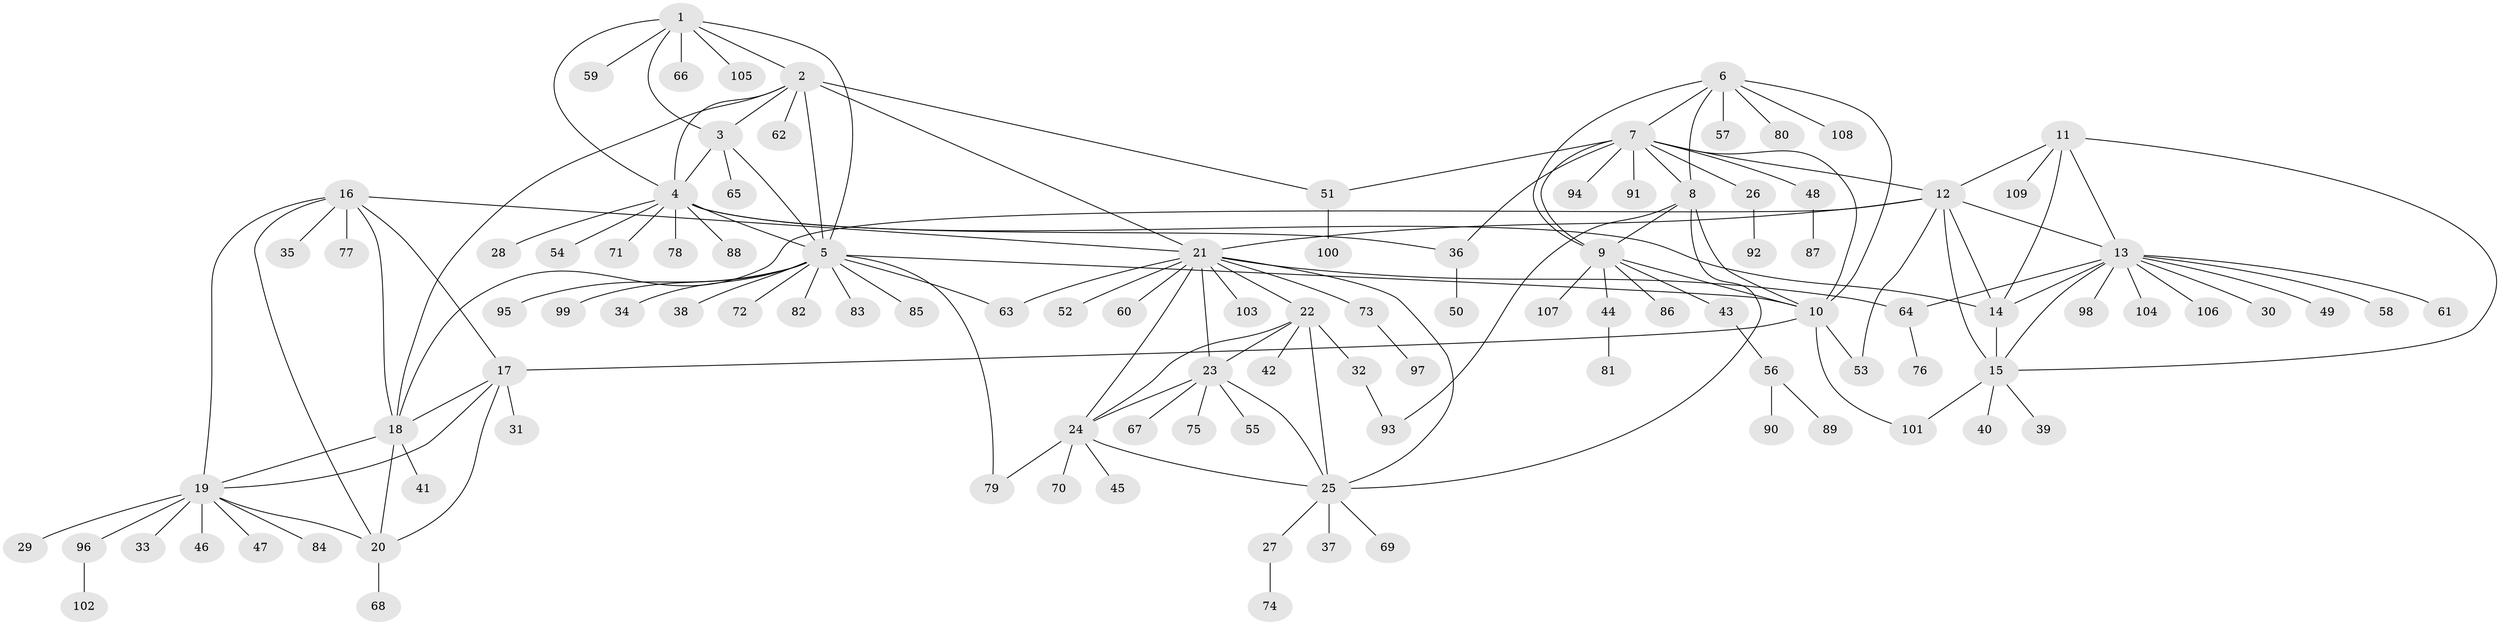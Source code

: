 // Generated by graph-tools (version 1.1) at 2025/26/03/09/25 03:26:39]
// undirected, 109 vertices, 152 edges
graph export_dot {
graph [start="1"]
  node [color=gray90,style=filled];
  1;
  2;
  3;
  4;
  5;
  6;
  7;
  8;
  9;
  10;
  11;
  12;
  13;
  14;
  15;
  16;
  17;
  18;
  19;
  20;
  21;
  22;
  23;
  24;
  25;
  26;
  27;
  28;
  29;
  30;
  31;
  32;
  33;
  34;
  35;
  36;
  37;
  38;
  39;
  40;
  41;
  42;
  43;
  44;
  45;
  46;
  47;
  48;
  49;
  50;
  51;
  52;
  53;
  54;
  55;
  56;
  57;
  58;
  59;
  60;
  61;
  62;
  63;
  64;
  65;
  66;
  67;
  68;
  69;
  70;
  71;
  72;
  73;
  74;
  75;
  76;
  77;
  78;
  79;
  80;
  81;
  82;
  83;
  84;
  85;
  86;
  87;
  88;
  89;
  90;
  91;
  92;
  93;
  94;
  95;
  96;
  97;
  98;
  99;
  100;
  101;
  102;
  103;
  104;
  105;
  106;
  107;
  108;
  109;
  1 -- 2;
  1 -- 3;
  1 -- 4;
  1 -- 5;
  1 -- 59;
  1 -- 66;
  1 -- 105;
  2 -- 3;
  2 -- 4;
  2 -- 5;
  2 -- 18;
  2 -- 21;
  2 -- 51;
  2 -- 62;
  3 -- 4;
  3 -- 5;
  3 -- 65;
  4 -- 5;
  4 -- 14;
  4 -- 28;
  4 -- 36;
  4 -- 54;
  4 -- 71;
  4 -- 78;
  4 -- 88;
  5 -- 10;
  5 -- 34;
  5 -- 38;
  5 -- 63;
  5 -- 72;
  5 -- 79;
  5 -- 82;
  5 -- 83;
  5 -- 85;
  5 -- 95;
  5 -- 99;
  6 -- 7;
  6 -- 8;
  6 -- 9;
  6 -- 10;
  6 -- 57;
  6 -- 80;
  6 -- 108;
  7 -- 8;
  7 -- 9;
  7 -- 10;
  7 -- 12;
  7 -- 26;
  7 -- 36;
  7 -- 48;
  7 -- 51;
  7 -- 91;
  7 -- 94;
  8 -- 9;
  8 -- 10;
  8 -- 25;
  8 -- 93;
  9 -- 10;
  9 -- 43;
  9 -- 44;
  9 -- 86;
  9 -- 107;
  10 -- 17;
  10 -- 53;
  10 -- 101;
  11 -- 12;
  11 -- 13;
  11 -- 14;
  11 -- 15;
  11 -- 109;
  12 -- 13;
  12 -- 14;
  12 -- 15;
  12 -- 18;
  12 -- 21;
  12 -- 53;
  13 -- 14;
  13 -- 15;
  13 -- 30;
  13 -- 49;
  13 -- 58;
  13 -- 61;
  13 -- 64;
  13 -- 98;
  13 -- 104;
  13 -- 106;
  14 -- 15;
  15 -- 39;
  15 -- 40;
  15 -- 101;
  16 -- 17;
  16 -- 18;
  16 -- 19;
  16 -- 20;
  16 -- 21;
  16 -- 35;
  16 -- 77;
  17 -- 18;
  17 -- 19;
  17 -- 20;
  17 -- 31;
  18 -- 19;
  18 -- 20;
  18 -- 41;
  19 -- 20;
  19 -- 29;
  19 -- 33;
  19 -- 46;
  19 -- 47;
  19 -- 84;
  19 -- 96;
  20 -- 68;
  21 -- 22;
  21 -- 23;
  21 -- 24;
  21 -- 25;
  21 -- 52;
  21 -- 60;
  21 -- 63;
  21 -- 64;
  21 -- 73;
  21 -- 103;
  22 -- 23;
  22 -- 24;
  22 -- 25;
  22 -- 32;
  22 -- 42;
  23 -- 24;
  23 -- 25;
  23 -- 55;
  23 -- 67;
  23 -- 75;
  24 -- 25;
  24 -- 45;
  24 -- 70;
  24 -- 79;
  25 -- 27;
  25 -- 37;
  25 -- 69;
  26 -- 92;
  27 -- 74;
  32 -- 93;
  36 -- 50;
  43 -- 56;
  44 -- 81;
  48 -- 87;
  51 -- 100;
  56 -- 89;
  56 -- 90;
  64 -- 76;
  73 -- 97;
  96 -- 102;
}
